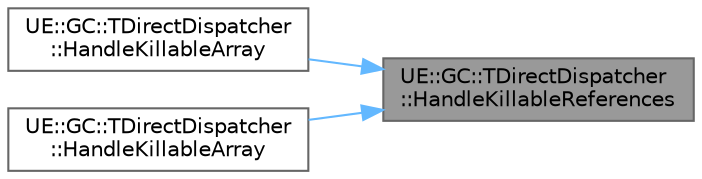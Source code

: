 digraph "UE::GC::TDirectDispatcher::HandleKillableReferences"
{
 // INTERACTIVE_SVG=YES
 // LATEX_PDF_SIZE
  bgcolor="transparent";
  edge [fontname=Helvetica,fontsize=10,labelfontname=Helvetica,labelfontsize=10];
  node [fontname=Helvetica,fontsize=10,shape=box,height=0.2,width=0.4];
  rankdir="RL";
  Node1 [id="Node000001",label="UE::GC::TDirectDispatcher\l::HandleKillableReferences",height=0.2,width=0.4,color="gray40", fillcolor="grey60", style="filled", fontcolor="black",tooltip=" "];
  Node1 -> Node2 [id="edge1_Node000001_Node000002",dir="back",color="steelblue1",style="solid",tooltip=" "];
  Node2 [id="Node000002",label="UE::GC::TDirectDispatcher\l::HandleKillableArray",height=0.2,width=0.4,color="grey40", fillcolor="white", style="filled",URL="$d2/d7e/structUE_1_1GC_1_1TDirectDispatcher.html#a1c5f50e97fdc6642b51f0b3e48bbb74a",tooltip=" "];
  Node1 -> Node3 [id="edge2_Node000001_Node000003",dir="back",color="steelblue1",style="solid",tooltip=" "];
  Node3 [id="Node000003",label="UE::GC::TDirectDispatcher\l::HandleKillableArray",height=0.2,width=0.4,color="grey40", fillcolor="white", style="filled",URL="$d2/d7e/structUE_1_1GC_1_1TDirectDispatcher.html#ab238574f69271b0625d9a35e2073280a",tooltip=" "];
}
